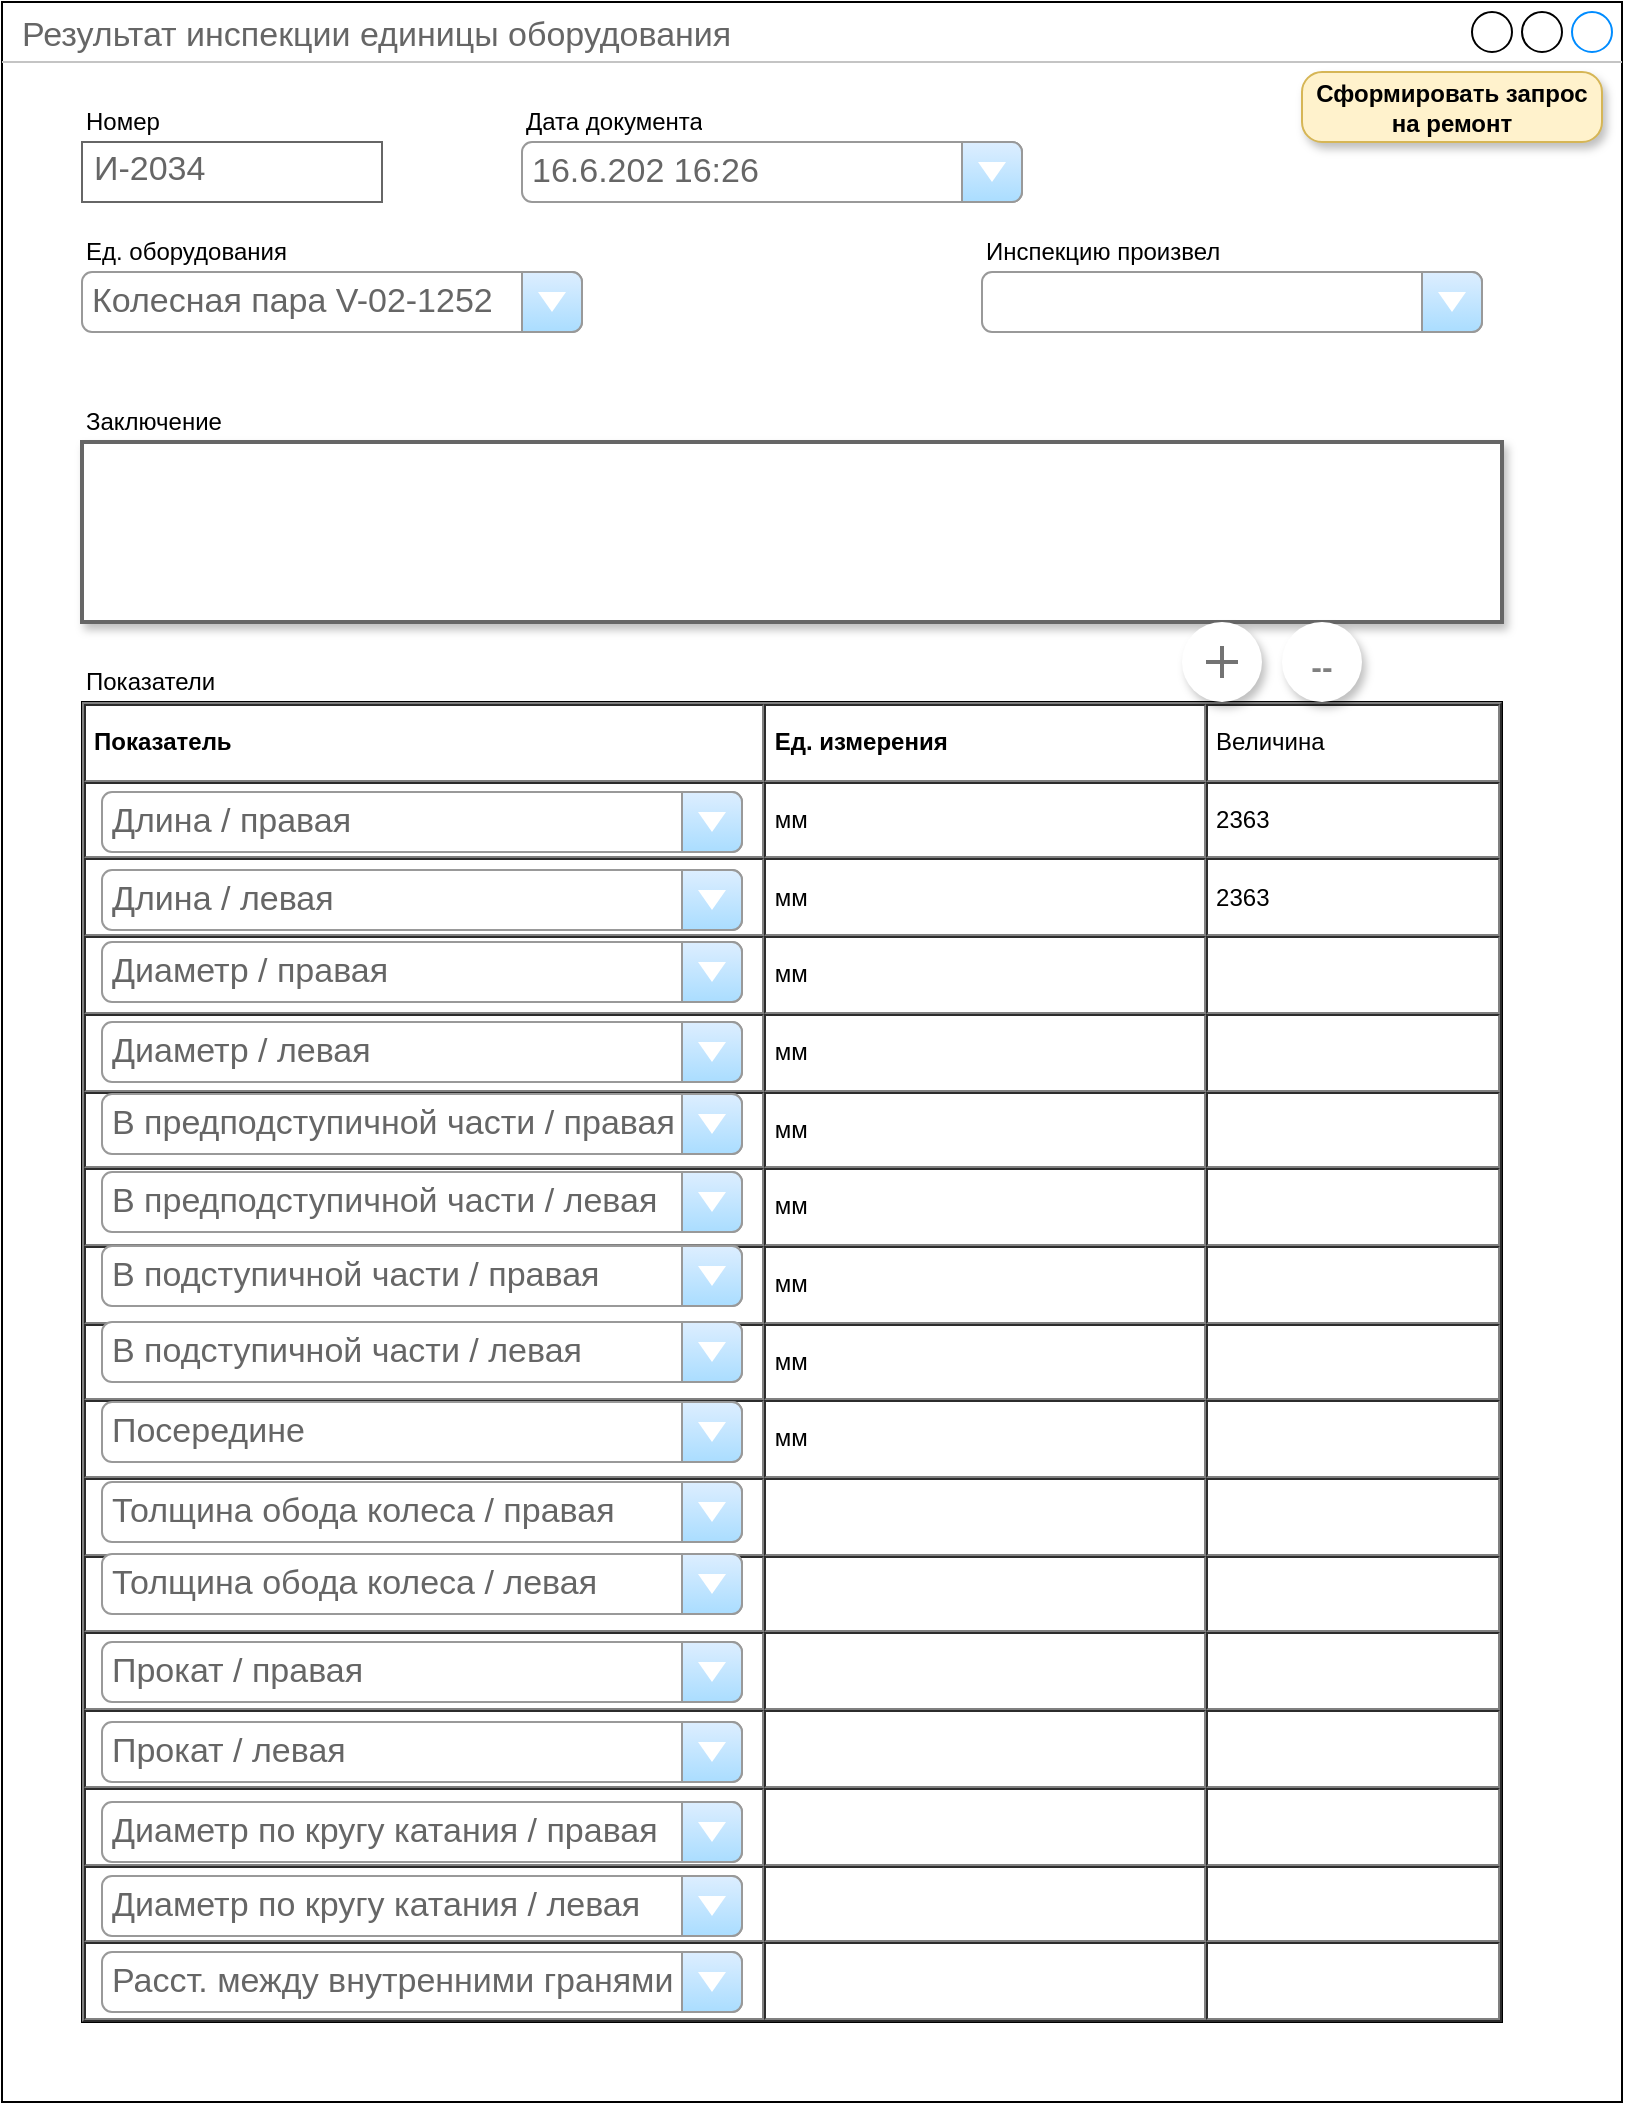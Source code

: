 <mxfile version="20.0.1" type="github">
  <diagram name="Page-1" id="03018318-947c-dd8e-b7a3-06fadd420f32">
    <mxGraphModel dx="1247" dy="706" grid="1" gridSize="10" guides="1" tooltips="1" connect="1" arrows="1" fold="1" page="1" pageScale="1" pageWidth="1100" pageHeight="850" background="#ffffff" math="0" shadow="0">
      <root>
        <mxCell id="0" />
        <mxCell id="1" parent="0" />
        <mxCell id="YETUvm6ZgC-k4a_B2DAo-1" value="Результат инспекции единицы оборудования" style="strokeWidth=1;shadow=0;dashed=0;align=center;html=1;shape=mxgraph.mockup.containers.window;align=left;verticalAlign=top;spacingLeft=8;strokeColor2=#008cff;strokeColor3=#c4c4c4;fontColor=#666666;mainText=;fontSize=17;labelBackgroundColor=none;" vertex="1" parent="1">
          <mxGeometry x="250" y="60" width="810" height="1050" as="geometry" />
        </mxCell>
        <mxCell id="YETUvm6ZgC-k4a_B2DAo-2" value="" style="strokeWidth=1;shadow=0;dashed=0;align=center;html=1;shape=mxgraph.mockup.forms.comboBox;strokeColor=#999999;fillColor=#ddeeff;align=left;fillColor2=#aaddff;mainText=;fontColor=#666666;fontSize=17;spacingLeft=3;" vertex="1" parent="1">
          <mxGeometry x="740" y="195" width="250" height="30" as="geometry" />
        </mxCell>
        <UserObject label="Инспекцию произвел" placeholders="1" name="Variable" id="YETUvm6ZgC-k4a_B2DAo-3">
          <mxCell style="text;html=1;strokeColor=none;fillColor=none;align=left;verticalAlign=middle;whiteSpace=wrap;overflow=hidden;" vertex="1" parent="1">
            <mxGeometry x="740" y="175" width="140" height="20" as="geometry" />
          </mxCell>
        </UserObject>
        <UserObject label="Номер" placeholders="1" name="Variable" id="YETUvm6ZgC-k4a_B2DAo-5">
          <mxCell style="text;html=1;strokeColor=none;fillColor=none;align=left;verticalAlign=middle;whiteSpace=wrap;overflow=hidden;" vertex="1" parent="1">
            <mxGeometry x="290" y="110" width="140" height="20" as="geometry" />
          </mxCell>
        </UserObject>
        <mxCell id="YETUvm6ZgC-k4a_B2DAo-6" value="И-2034" style="strokeWidth=1;shadow=0;dashed=0;align=center;html=1;shape=mxgraph.mockup.text.textBox;fontColor=#666666;align=left;fontSize=17;spacingLeft=4;spacingTop=-3;strokeColor=#666666;mainText=" vertex="1" parent="1">
          <mxGeometry x="290" y="130" width="150" height="30" as="geometry" />
        </mxCell>
        <mxCell id="YETUvm6ZgC-k4a_B2DAo-7" value="16.6.202 16:26" style="strokeWidth=1;shadow=0;dashed=0;align=center;html=1;shape=mxgraph.mockup.forms.comboBox;strokeColor=#999999;fillColor=#ddeeff;align=left;fillColor2=#aaddff;mainText=;fontColor=#666666;fontSize=17;spacingLeft=3;" vertex="1" parent="1">
          <mxGeometry x="510" y="130" width="250" height="30" as="geometry" />
        </mxCell>
        <UserObject label="Дата документа" placeholders="1" name="Variable" id="YETUvm6ZgC-k4a_B2DAo-8">
          <mxCell style="text;html=1;strokeColor=none;fillColor=none;align=left;verticalAlign=middle;whiteSpace=wrap;overflow=hidden;" vertex="1" parent="1">
            <mxGeometry x="510" y="110" width="140" height="20" as="geometry" />
          </mxCell>
        </UserObject>
        <UserObject label="Заключение" placeholders="1" name="Variable" id="YETUvm6ZgC-k4a_B2DAo-9">
          <mxCell style="text;html=1;strokeColor=none;fillColor=none;align=left;verticalAlign=middle;whiteSpace=wrap;overflow=hidden;" vertex="1" parent="1">
            <mxGeometry x="290" y="260" width="140" height="20" as="geometry" />
          </mxCell>
        </UserObject>
        <mxCell id="YETUvm6ZgC-k4a_B2DAo-12" value="" style="shape=rect;fillColor=#ffffff;strokeColor=#666666;shadow=1;fontColor=#000000;fontSize=23;fontStyle=0;verticalAlign=top;spacingBottom=0;spacingLeft=16;spacingTop=20;align=left;strokeWidth=2;" vertex="1" parent="1">
          <mxGeometry x="290" y="280" width="710" height="90" as="geometry" />
        </mxCell>
        <mxCell id="YETUvm6ZgC-k4a_B2DAo-18" value="&lt;table cellpadding=&quot;4&quot; cellspacing=&quot;0&quot; border=&quot;1&quot; style=&quot;font-size:1em;width:100%;height:100%;&quot;&gt;&lt;tbody&gt;&lt;tr&gt;&lt;th&gt;Показатель&amp;nbsp; &amp;nbsp; &amp;nbsp; &amp;nbsp; &amp;nbsp; &amp;nbsp; &amp;nbsp; &amp;nbsp; &amp;nbsp; &amp;nbsp; &amp;nbsp;&lt;/th&gt;&lt;th&gt;Ед. измерения&lt;/th&gt;&lt;td&gt;Величина&lt;/td&gt;&lt;/tr&gt;&lt;tr&gt;&lt;td&gt;&lt;span style=&quot;color: rgba(0, 0, 0, 0); font-family: monospace; font-size: 0px;&quot;&gt;%3CmxGraphModel%3E%3Croot%3E%3CmxCell%20id%3D%220%22%2F%3E%3CmxCell%20id%3D%221%22%20parent%3D%220%22%2F%3E%3CmxCell%20id%3D%222%22%20value%3D%22%22%20style%3D%22strokeWidth%3D1%3Bshadow%3D0%3Bdashed%3D0%3Balign%3Dcenter%3Bhtml%3D1%3Bshape%3Dmxgraph.mockup.forms.comboBox%3BstrokeColor%3D%23999999%3BfillColor%3D%23ddeeff%3Balign%3Dleft%3BfillColor2%3D%23aaddff%3BmainText%3D%3BfontColor%3D%23666666%3BfontSize%3D17%3BspacingLeft%3D3%3B%22%20vertex%3D%221%22%20parent%3D%221%22%3E%3CmxGeometry%20x%3D%22290%22%20y%3D%22200%22%20width%3D%22250%22%20height%3D%2230%22%20as%3D%22geometry%22%2F%3E%3C%2FmxCell%3E%3C%2Froot%3E%3C%2FmxGraphModel%3E&lt;/span&gt;&lt;/td&gt;&lt;td&gt;мм&lt;/td&gt;&lt;td&gt;2363&lt;/td&gt;&lt;/tr&gt;&lt;tr&gt;&lt;td&gt;&lt;/td&gt;&lt;td&gt;мм&lt;/td&gt;&lt;td&gt;2363&lt;/td&gt;&lt;/tr&gt;&lt;tr&gt;&lt;td&gt;&lt;br&gt;&lt;/td&gt;&lt;td&gt;мм&lt;br&gt;&lt;/td&gt;&lt;td&gt;&lt;br&gt;&lt;/td&gt;&lt;/tr&gt;&lt;tr&gt;&lt;td&gt;&lt;br&gt;&lt;/td&gt;&lt;td&gt;мм&lt;br&gt;&lt;/td&gt;&lt;td&gt;&lt;br&gt;&lt;/td&gt;&lt;/tr&gt;&lt;tr&gt;&lt;td&gt;&lt;br&gt;&lt;/td&gt;&lt;td&gt;мм&lt;br&gt;&lt;/td&gt;&lt;td&gt;&lt;br&gt;&lt;/td&gt;&lt;/tr&gt;&lt;tr&gt;&lt;td&gt;&lt;br&gt;&lt;/td&gt;&lt;td&gt;мм&lt;br&gt;&lt;/td&gt;&lt;td&gt;&lt;br&gt;&lt;/td&gt;&lt;/tr&gt;&lt;tr&gt;&lt;td&gt;&lt;br&gt;&lt;/td&gt;&lt;td&gt;мм&lt;br&gt;&lt;/td&gt;&lt;td&gt;&lt;br&gt;&lt;/td&gt;&lt;/tr&gt;&lt;tr&gt;&lt;td&gt;&lt;br&gt;&lt;/td&gt;&lt;td&gt;мм&lt;br&gt;&lt;/td&gt;&lt;td&gt;&lt;br&gt;&lt;/td&gt;&lt;/tr&gt;&lt;tr&gt;&lt;td&gt;&lt;br&gt;&lt;/td&gt;&lt;td&gt;мм&lt;br&gt;&lt;/td&gt;&lt;td&gt;&lt;br&gt;&lt;/td&gt;&lt;/tr&gt;&lt;tr&gt;&lt;td&gt;&lt;br&gt;&lt;/td&gt;&lt;td&gt;&lt;br&gt;&lt;/td&gt;&lt;td&gt;&lt;br&gt;&lt;/td&gt;&lt;/tr&gt;&lt;tr&gt;&lt;td&gt;&lt;br&gt;&lt;/td&gt;&lt;td&gt;&lt;br&gt;&lt;/td&gt;&lt;td&gt;&lt;br&gt;&lt;/td&gt;&lt;/tr&gt;&lt;tr&gt;&lt;td&gt;&lt;br&gt;&lt;/td&gt;&lt;td&gt;&lt;br&gt;&lt;/td&gt;&lt;td&gt;&lt;br&gt;&lt;/td&gt;&lt;/tr&gt;&lt;tr&gt;&lt;td&gt;&lt;br&gt;&lt;/td&gt;&lt;td&gt;&lt;br&gt;&lt;/td&gt;&lt;td&gt;&lt;br&gt;&lt;/td&gt;&lt;/tr&gt;&lt;tr&gt;&lt;td&gt;&lt;br&gt;&lt;/td&gt;&lt;td&gt;&lt;br&gt;&lt;/td&gt;&lt;td&gt;&lt;br&gt;&lt;/td&gt;&lt;/tr&gt;&lt;tr&gt;&lt;td&gt;&lt;br&gt;&lt;/td&gt;&lt;td&gt;&lt;br&gt;&lt;/td&gt;&lt;td&gt;&lt;br&gt;&lt;/td&gt;&lt;/tr&gt;&lt;tr&gt;&lt;td&gt;&lt;br&gt;&lt;/td&gt;&lt;td&gt;&lt;br&gt;&lt;/td&gt;&lt;td&gt;&lt;br&gt;&lt;/td&gt;&lt;/tr&gt;&lt;/tbody&gt;&lt;/table&gt; " style="verticalAlign=top;align=left;overflow=fill;fontSize=12;fontFamily=Helvetica;html=1" vertex="1" parent="1">
          <mxGeometry x="290" y="410" width="710" height="660" as="geometry" />
        </mxCell>
        <UserObject label="Показатели" placeholders="1" name="Variable" id="YETUvm6ZgC-k4a_B2DAo-19">
          <mxCell style="text;html=1;strokeColor=none;fillColor=none;align=left;verticalAlign=middle;whiteSpace=wrap;overflow=hidden;" vertex="1" parent="1">
            <mxGeometry x="290" y="390" width="140" height="20" as="geometry" />
          </mxCell>
        </UserObject>
        <mxCell id="YETUvm6ZgC-k4a_B2DAo-20" value="Длина / правая" style="strokeWidth=1;shadow=0;dashed=0;align=center;html=1;shape=mxgraph.mockup.forms.comboBox;strokeColor=#999999;fillColor=#ddeeff;align=left;fillColor2=#aaddff;mainText=;fontColor=#666666;fontSize=17;spacingLeft=3;" vertex="1" parent="1">
          <mxGeometry x="300" y="455" width="320" height="30" as="geometry" />
        </mxCell>
        <mxCell id="YETUvm6ZgC-k4a_B2DAo-21" value="Длина / левая" style="strokeWidth=1;shadow=0;dashed=0;align=center;html=1;shape=mxgraph.mockup.forms.comboBox;strokeColor=#999999;fillColor=#ddeeff;align=left;fillColor2=#aaddff;mainText=;fontColor=#666666;fontSize=17;spacingLeft=3;" vertex="1" parent="1">
          <mxGeometry x="300" y="494" width="320" height="30" as="geometry" />
        </mxCell>
        <mxCell id="YETUvm6ZgC-k4a_B2DAo-23" value="Колесная пара V-02-1252" style="strokeWidth=1;shadow=0;dashed=0;align=center;html=1;shape=mxgraph.mockup.forms.comboBox;strokeColor=#999999;fillColor=#ddeeff;align=left;fillColor2=#aaddff;mainText=;fontColor=#666666;fontSize=17;spacingLeft=3;" vertex="1" parent="1">
          <mxGeometry x="290" y="195" width="250" height="30" as="geometry" />
        </mxCell>
        <UserObject label="Ед. оборудования" placeholders="1" name="Variable" id="YETUvm6ZgC-k4a_B2DAo-24">
          <mxCell style="text;html=1;strokeColor=none;fillColor=none;align=left;verticalAlign=middle;whiteSpace=wrap;overflow=hidden;" vertex="1" parent="1">
            <mxGeometry x="290" y="175" width="140" height="20" as="geometry" />
          </mxCell>
        </UserObject>
        <mxCell id="YETUvm6ZgC-k4a_B2DAo-25" value="Диаметр / правая" style="strokeWidth=1;shadow=0;dashed=0;align=center;html=1;shape=mxgraph.mockup.forms.comboBox;strokeColor=#999999;fillColor=#ddeeff;align=left;fillColor2=#aaddff;mainText=;fontColor=#666666;fontSize=17;spacingLeft=3;" vertex="1" parent="1">
          <mxGeometry x="300" y="530" width="320" height="30" as="geometry" />
        </mxCell>
        <mxCell id="YETUvm6ZgC-k4a_B2DAo-26" value="Диаметр / левая" style="strokeWidth=1;shadow=0;dashed=0;align=center;html=1;shape=mxgraph.mockup.forms.comboBox;strokeColor=#999999;fillColor=#ddeeff;align=left;fillColor2=#aaddff;mainText=;fontColor=#666666;fontSize=17;spacingLeft=3;" vertex="1" parent="1">
          <mxGeometry x="300" y="570" width="320" height="30" as="geometry" />
        </mxCell>
        <mxCell id="YETUvm6ZgC-k4a_B2DAo-27" value="В предподступичной части / правая" style="strokeWidth=1;shadow=0;dashed=0;align=center;html=1;shape=mxgraph.mockup.forms.comboBox;strokeColor=#999999;fillColor=#ddeeff;align=left;fillColor2=#aaddff;mainText=;fontColor=#666666;fontSize=17;spacingLeft=3;" vertex="1" parent="1">
          <mxGeometry x="300" y="606" width="320" height="30" as="geometry" />
        </mxCell>
        <mxCell id="YETUvm6ZgC-k4a_B2DAo-28" value="В предподступичной части / левая" style="strokeWidth=1;shadow=0;dashed=0;align=center;html=1;shape=mxgraph.mockup.forms.comboBox;strokeColor=#999999;fillColor=#ddeeff;align=left;fillColor2=#aaddff;mainText=;fontColor=#666666;fontSize=17;spacingLeft=3;" vertex="1" parent="1">
          <mxGeometry x="300" y="645" width="320" height="30" as="geometry" />
        </mxCell>
        <mxCell id="YETUvm6ZgC-k4a_B2DAo-29" value="В подступичной части / правая" style="strokeWidth=1;shadow=0;dashed=0;align=center;html=1;shape=mxgraph.mockup.forms.comboBox;strokeColor=#999999;fillColor=#ddeeff;align=left;fillColor2=#aaddff;mainText=;fontColor=#666666;fontSize=17;spacingLeft=3;" vertex="1" parent="1">
          <mxGeometry x="300" y="682" width="320" height="30" as="geometry" />
        </mxCell>
        <mxCell id="YETUvm6ZgC-k4a_B2DAo-30" value="В подступичной части / левая" style="strokeWidth=1;shadow=0;dashed=0;align=center;html=1;shape=mxgraph.mockup.forms.comboBox;strokeColor=#999999;fillColor=#ddeeff;align=left;fillColor2=#aaddff;mainText=;fontColor=#666666;fontSize=17;spacingLeft=3;" vertex="1" parent="1">
          <mxGeometry x="300" y="720" width="320" height="30" as="geometry" />
        </mxCell>
        <mxCell id="YETUvm6ZgC-k4a_B2DAo-31" value="Посередине" style="strokeWidth=1;shadow=0;dashed=0;align=center;html=1;shape=mxgraph.mockup.forms.comboBox;strokeColor=#999999;fillColor=#ddeeff;align=left;fillColor2=#aaddff;mainText=;fontColor=#666666;fontSize=17;spacingLeft=3;" vertex="1" parent="1">
          <mxGeometry x="300" y="760" width="320" height="30" as="geometry" />
        </mxCell>
        <mxCell id="YETUvm6ZgC-k4a_B2DAo-32" value="Толщина обода колеса / правая" style="strokeWidth=1;shadow=0;dashed=0;align=center;html=1;shape=mxgraph.mockup.forms.comboBox;strokeColor=#999999;fillColor=#ddeeff;align=left;fillColor2=#aaddff;mainText=;fontColor=#666666;fontSize=17;spacingLeft=3;" vertex="1" parent="1">
          <mxGeometry x="300" y="800" width="320" height="30" as="geometry" />
        </mxCell>
        <mxCell id="YETUvm6ZgC-k4a_B2DAo-33" value="Толщина обода колеса / левая" style="strokeWidth=1;shadow=0;dashed=0;align=center;html=1;shape=mxgraph.mockup.forms.comboBox;strokeColor=#999999;fillColor=#ddeeff;align=left;fillColor2=#aaddff;mainText=;fontColor=#666666;fontSize=17;spacingLeft=3;" vertex="1" parent="1">
          <mxGeometry x="300" y="836" width="320" height="30" as="geometry" />
        </mxCell>
        <mxCell id="YETUvm6ZgC-k4a_B2DAo-34" value="Прокат / правая" style="strokeWidth=1;shadow=0;dashed=0;align=center;html=1;shape=mxgraph.mockup.forms.comboBox;strokeColor=#999999;fillColor=#ddeeff;align=left;fillColor2=#aaddff;mainText=;fontColor=#666666;fontSize=17;spacingLeft=3;" vertex="1" parent="1">
          <mxGeometry x="300" y="880" width="320" height="30" as="geometry" />
        </mxCell>
        <mxCell id="YETUvm6ZgC-k4a_B2DAo-36" value="Прокат / левая" style="strokeWidth=1;shadow=0;dashed=0;align=center;html=1;shape=mxgraph.mockup.forms.comboBox;strokeColor=#999999;fillColor=#ddeeff;align=left;fillColor2=#aaddff;mainText=;fontColor=#666666;fontSize=17;spacingLeft=3;" vertex="1" parent="1">
          <mxGeometry x="300" y="920" width="320" height="30" as="geometry" />
        </mxCell>
        <mxCell id="YETUvm6ZgC-k4a_B2DAo-37" value="Диаметр по кругу катания / правая" style="strokeWidth=1;shadow=0;dashed=0;align=center;html=1;shape=mxgraph.mockup.forms.comboBox;strokeColor=#999999;fillColor=#ddeeff;align=left;fillColor2=#aaddff;mainText=;fontColor=#666666;fontSize=17;spacingLeft=3;" vertex="1" parent="1">
          <mxGeometry x="300" y="960" width="320" height="30" as="geometry" />
        </mxCell>
        <mxCell id="YETUvm6ZgC-k4a_B2DAo-38" value="Диаметр по кругу катания / левая" style="strokeWidth=1;shadow=0;dashed=0;align=center;html=1;shape=mxgraph.mockup.forms.comboBox;strokeColor=#999999;fillColor=#ddeeff;align=left;fillColor2=#aaddff;mainText=;fontColor=#666666;fontSize=17;spacingLeft=3;" vertex="1" parent="1">
          <mxGeometry x="300" y="997" width="320" height="30" as="geometry" />
        </mxCell>
        <mxCell id="YETUvm6ZgC-k4a_B2DAo-39" value="Расст. между внутренними гранями" style="strokeWidth=1;shadow=0;dashed=0;align=center;html=1;shape=mxgraph.mockup.forms.comboBox;strokeColor=#999999;fillColor=#ddeeff;align=left;fillColor2=#aaddff;mainText=;fontColor=#666666;fontSize=17;spacingLeft=3;" vertex="1" parent="1">
          <mxGeometry x="300" y="1035" width="320" height="30" as="geometry" />
        </mxCell>
        <mxCell id="YETUvm6ZgC-k4a_B2DAo-42" value="" style="shape=ellipse;dashed=0;strokeColor=none;shadow=1;fontSize=13;align=center;verticalAlign=top;labelPosition=center;verticalLabelPosition=bottom;html=1;aspect=fixed;" vertex="1" parent="1">
          <mxGeometry x="840" y="370" width="40" height="40" as="geometry" />
        </mxCell>
        <mxCell id="YETUvm6ZgC-k4a_B2DAo-43" value="" style="dashed=0;html=1;shape=mxgraph.gmdl.plus;strokeColor=#737373;strokeWidth=2;shadow=0;sketch=0;" vertex="1" parent="YETUvm6ZgC-k4a_B2DAo-42">
          <mxGeometry x="12" y="12" width="16" height="16" as="geometry" />
        </mxCell>
        <mxCell id="YETUvm6ZgC-k4a_B2DAo-44" value="" style="shape=ellipse;dashed=0;strokeColor=none;shadow=1;fontSize=13;align=center;verticalAlign=top;labelPosition=center;verticalLabelPosition=bottom;html=1;aspect=fixed;" vertex="1" parent="1">
          <mxGeometry x="890" y="370" width="40" height="40" as="geometry" />
        </mxCell>
        <UserObject label="--" placeholders="1" name="Variable" id="YETUvm6ZgC-k4a_B2DAo-47">
          <mxCell style="text;html=1;strokeColor=none;fillColor=none;align=center;verticalAlign=middle;whiteSpace=wrap;overflow=hidden;fontStyle=1;fontSize=16;fontColor=#808080;" vertex="1" parent="1">
            <mxGeometry x="900" y="380" width="20" height="20" as="geometry" />
          </mxCell>
        </UserObject>
        <mxCell id="YETUvm6ZgC-k4a_B2DAo-48" value="Сформировать запрос на ремонт" style="strokeWidth=1;shadow=1;dashed=0;align=center;html=1;shape=mxgraph.mockup.buttons.button;strokeColor=#d6b656;mainText=;buttonStyle=round;fontSize=12;fontStyle=1;fillColor=#fff2cc;whiteSpace=wrap;" vertex="1" parent="1">
          <mxGeometry x="900" y="95" width="150" height="35" as="geometry" />
        </mxCell>
      </root>
    </mxGraphModel>
  </diagram>
</mxfile>
